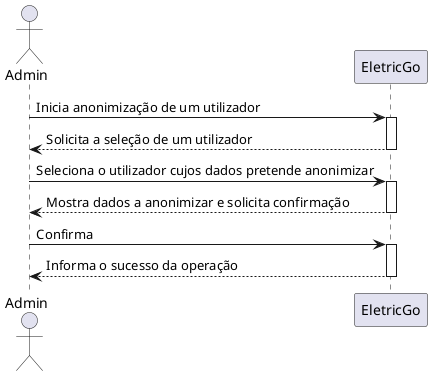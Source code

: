 @startuml
actor Admin as ADM
ADM -> EletricGo: Inicia anonimização de um utilizador
activate EletricGo
EletricGo --> ADM : Solicita a seleção de um utilizador
deactivate

ADM -> EletricGo: Seleciona o utilizador cujos dados pretende anonimizar
activate EletricGo
EletricGo --> ADM : Mostra dados a anonimizar e solicita confirmação
deactivate EletricGo
ADM -> EletricGo: Confirma
activate EletricGo
EletricGo --> ADM : Informa o sucesso da operação
deactivate EletricGo
@enduml